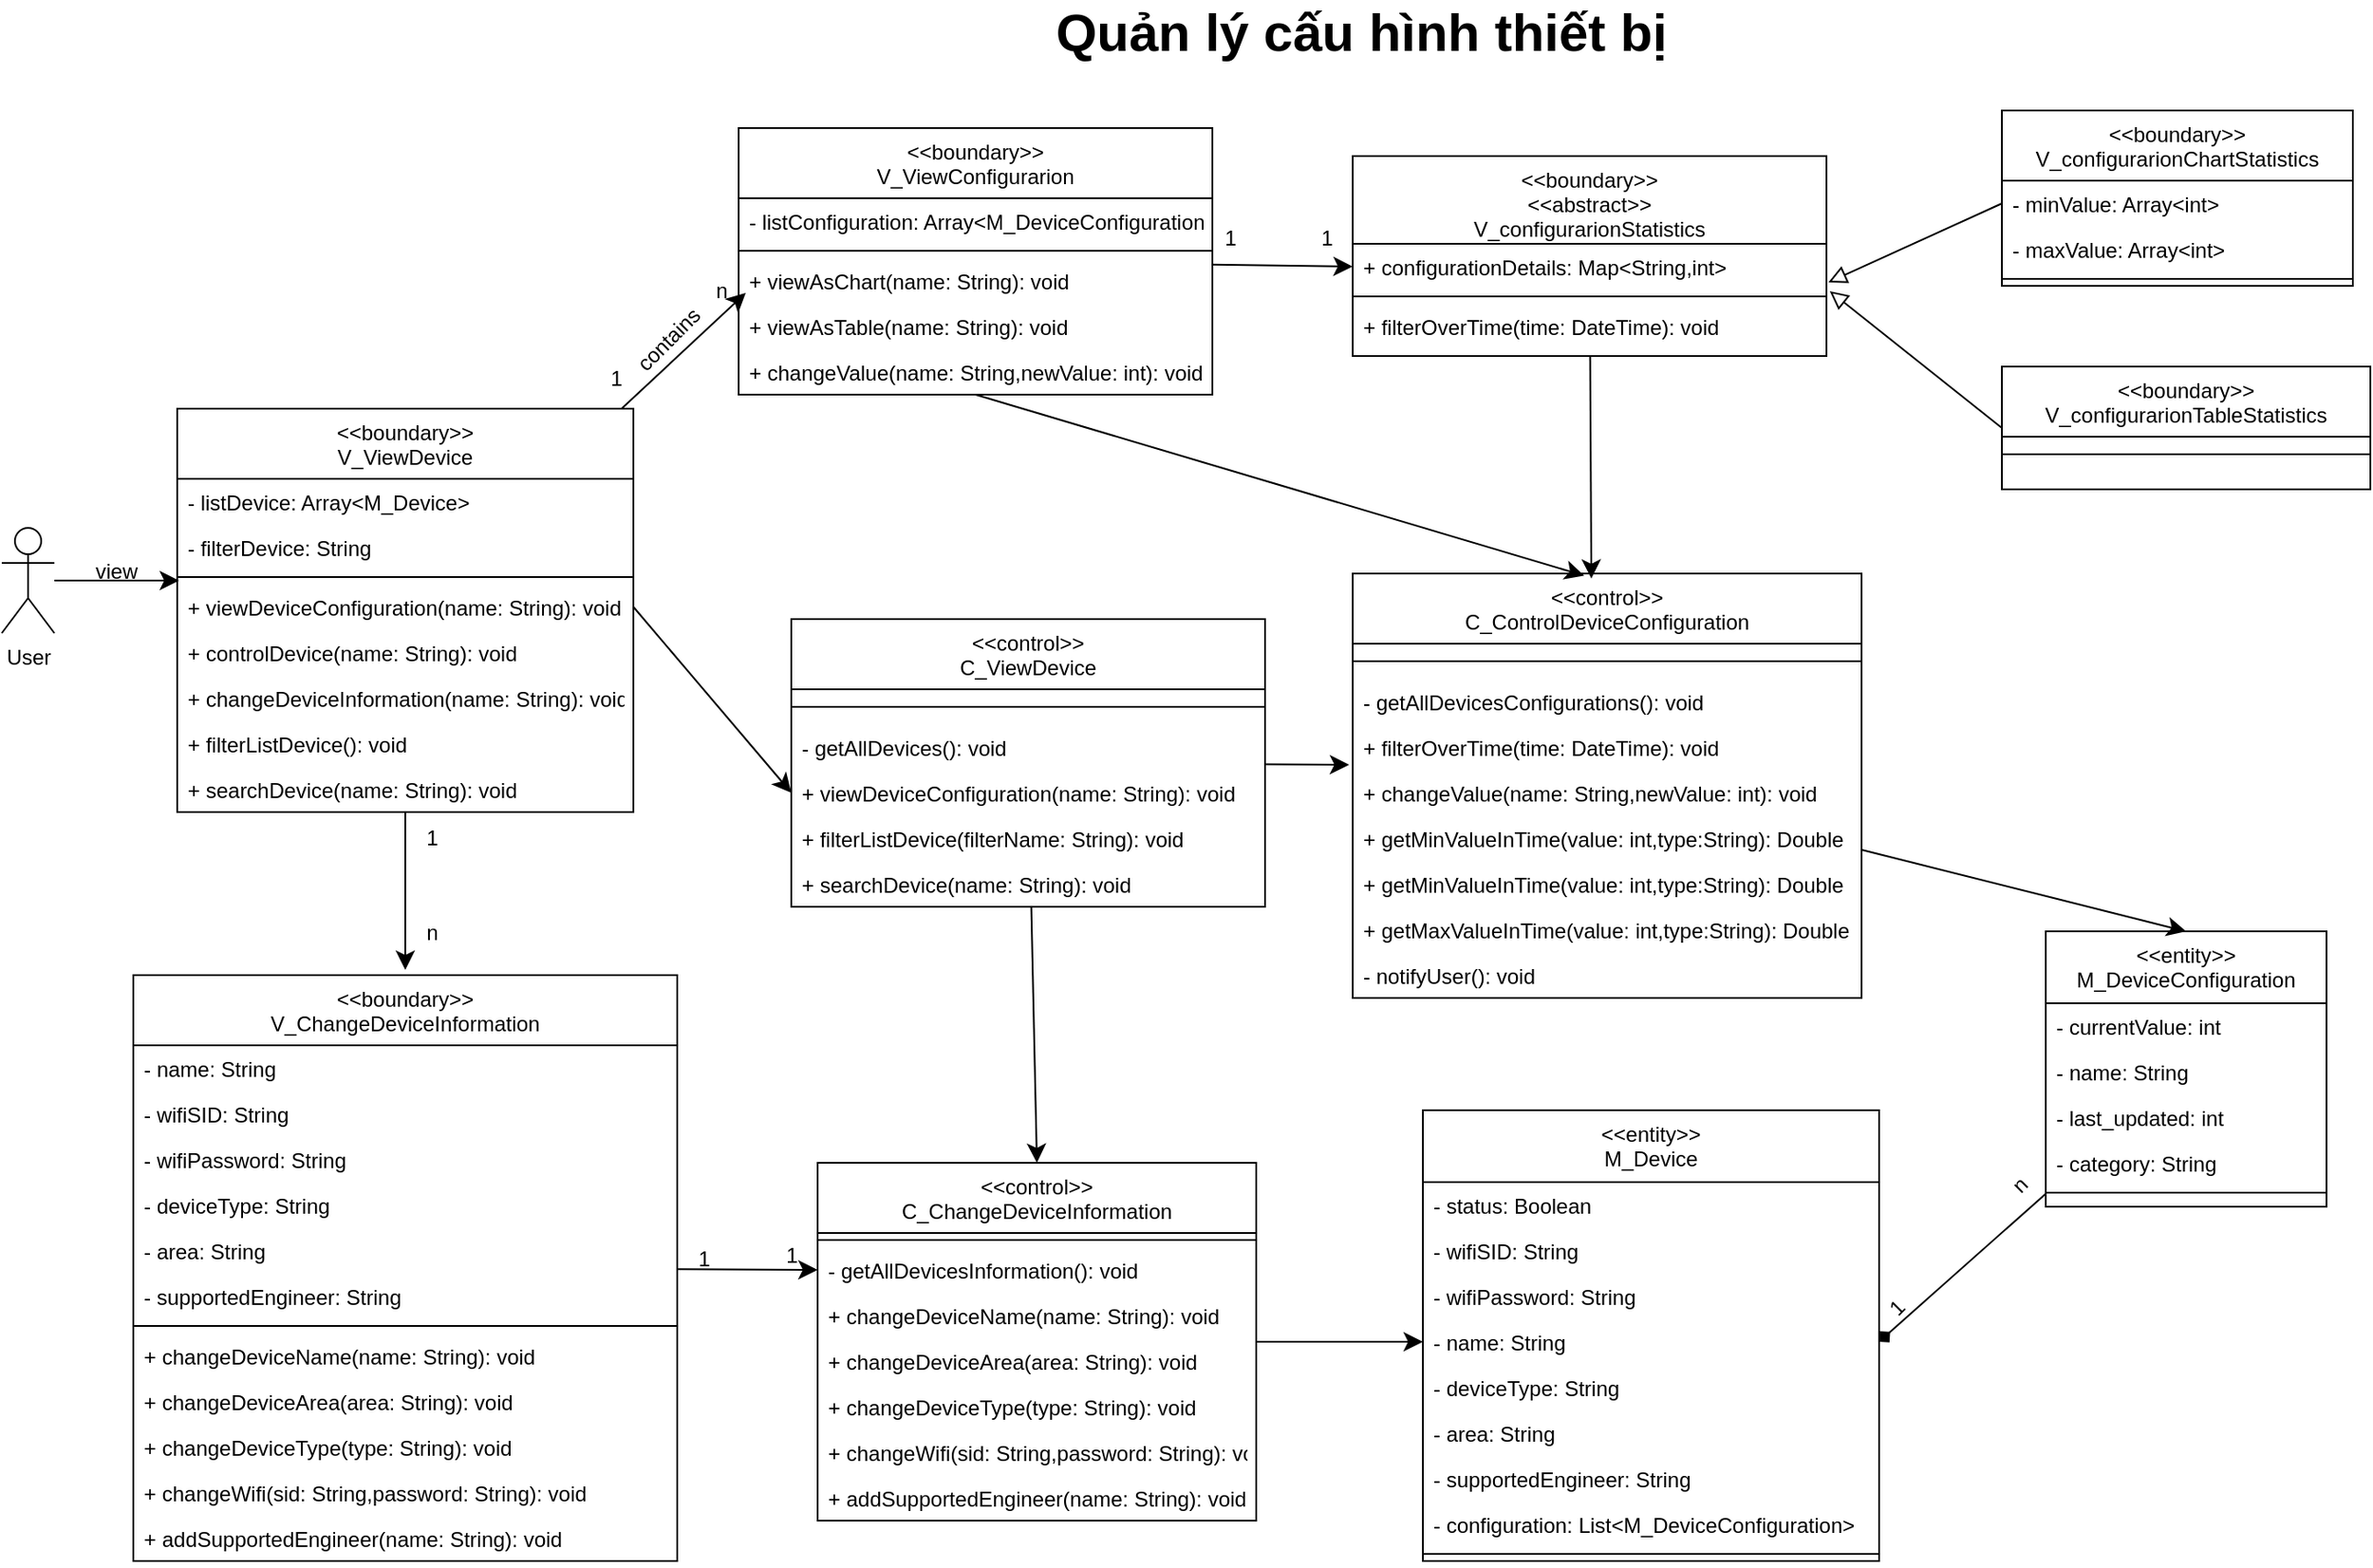 <mxfile version="27.0.3">
  <diagram name="Trang-1" id="eJiJjpvT21NfM8UGQgcI">
    <mxGraphModel dx="2253" dy="1959" grid="1" gridSize="10" guides="1" tooltips="1" connect="1" arrows="1" fold="1" page="1" pageScale="1" pageWidth="827" pageHeight="1169" math="0" shadow="0">
      <root>
        <mxCell id="0" />
        <mxCell id="1" parent="0" />
        <mxCell id="5QkuTEQZuYpAWaHq0umf-1" value="User" style="shape=umlActor;verticalLabelPosition=bottom;verticalAlign=top;html=1;outlineConnect=0;" parent="1" vertex="1">
          <mxGeometry x="-110" y="198" width="30" height="60" as="geometry" />
        </mxCell>
        <mxCell id="5QkuTEQZuYpAWaHq0umf-2" style="edgeStyle=none;curved=1;rounded=0;orthogonalLoop=1;jettySize=auto;html=1;entryX=0;entryY=0.5;entryDx=0;entryDy=0;fontSize=12;startSize=8;endSize=8;" parent="1" source="5QkuTEQZuYpAWaHq0umf-3" target="5QkuTEQZuYpAWaHq0umf-45" edge="1">
          <mxGeometry relative="1" as="geometry" />
        </mxCell>
        <mxCell id="5QkuTEQZuYpAWaHq0umf-3" value="&lt;&lt;boundary&gt;&gt;&#xa;V_ViewConfigurarion&#xa;&#xa;" style="swimlane;fontStyle=0;align=center;verticalAlign=top;childLayout=stackLayout;horizontal=1;startSize=40;horizontalStack=0;resizeParent=1;resizeLast=0;collapsible=1;marginBottom=0;rounded=0;shadow=0;strokeWidth=1;" parent="1" vertex="1">
          <mxGeometry x="310" y="-30" width="270" height="152" as="geometry">
            <mxRectangle x="230" y="140" width="160" height="26" as="alternateBounds" />
          </mxGeometry>
        </mxCell>
        <mxCell id="5QkuTEQZuYpAWaHq0umf-4" value="- listConfiguration: Array&lt;M_DeviceConfiguration&gt;" style="text;align=left;verticalAlign=top;spacingLeft=4;spacingRight=4;overflow=hidden;rotatable=0;points=[[0,0.5],[1,0.5]];portConstraint=eastwest;" parent="5QkuTEQZuYpAWaHq0umf-3" vertex="1">
          <mxGeometry y="40" width="270" height="26" as="geometry" />
        </mxCell>
        <mxCell id="5QkuTEQZuYpAWaHq0umf-5" value="" style="line;html=1;strokeWidth=1;align=left;verticalAlign=middle;spacingTop=-1;spacingLeft=3;spacingRight=3;rotatable=0;labelPosition=right;points=[];portConstraint=eastwest;" parent="5QkuTEQZuYpAWaHq0umf-3" vertex="1">
          <mxGeometry y="66" width="270" height="8" as="geometry" />
        </mxCell>
        <mxCell id="5QkuTEQZuYpAWaHq0umf-6" value="+ viewAsChart(name: String): void" style="text;align=left;verticalAlign=top;spacingLeft=4;spacingRight=4;overflow=hidden;rotatable=0;points=[[0,0.5],[1,0.5]];portConstraint=eastwest;" parent="5QkuTEQZuYpAWaHq0umf-3" vertex="1">
          <mxGeometry y="74" width="270" height="26" as="geometry" />
        </mxCell>
        <mxCell id="5QkuTEQZuYpAWaHq0umf-7" value="+ viewAsTable(name: String): void" style="text;align=left;verticalAlign=top;spacingLeft=4;spacingRight=4;overflow=hidden;rotatable=0;points=[[0,0.5],[1,0.5]];portConstraint=eastwest;" parent="5QkuTEQZuYpAWaHq0umf-3" vertex="1">
          <mxGeometry y="100" width="270" height="26" as="geometry" />
        </mxCell>
        <mxCell id="5QkuTEQZuYpAWaHq0umf-8" value="+ changeValue(name: String,newValue: int): void" style="text;align=left;verticalAlign=top;spacingLeft=4;spacingRight=4;overflow=hidden;rotatable=0;points=[[0,0.5],[1,0.5]];portConstraint=eastwest;" parent="5QkuTEQZuYpAWaHq0umf-3" vertex="1">
          <mxGeometry y="126" width="270" height="26" as="geometry" />
        </mxCell>
        <mxCell id="Z5xGxnvuxKZSZhtieL00-6" style="rounded=0;orthogonalLoop=1;jettySize=auto;html=1;entryX=1;entryY=0.5;entryDx=0;entryDy=0;endArrow=diamond;endFill=1;" edge="1" parent="1" source="5QkuTEQZuYpAWaHq0umf-9" target="5QkuTEQZuYpAWaHq0umf-31">
          <mxGeometry relative="1" as="geometry" />
        </mxCell>
        <mxCell id="5QkuTEQZuYpAWaHq0umf-9" value="&lt;&lt;entity&gt;&gt;&#xa;M_DeviceConfiguration" style="swimlane;fontStyle=0;align=center;verticalAlign=top;childLayout=stackLayout;horizontal=1;startSize=41;horizontalStack=0;resizeParent=1;resizeLast=0;collapsible=1;marginBottom=0;rounded=0;shadow=0;strokeWidth=1;" parent="1" vertex="1">
          <mxGeometry x="1055" y="428" width="160" height="157" as="geometry">
            <mxRectangle x="550" y="140" width="160" height="26" as="alternateBounds" />
          </mxGeometry>
        </mxCell>
        <mxCell id="5QkuTEQZuYpAWaHq0umf-10" value="- currentValue: int" style="text;align=left;verticalAlign=top;spacingLeft=4;spacingRight=4;overflow=hidden;rotatable=0;points=[[0,0.5],[1,0.5]];portConstraint=eastwest;" parent="5QkuTEQZuYpAWaHq0umf-9" vertex="1">
          <mxGeometry y="41" width="160" height="26" as="geometry" />
        </mxCell>
        <mxCell id="5QkuTEQZuYpAWaHq0umf-11" value="- name: String" style="text;align=left;verticalAlign=top;spacingLeft=4;spacingRight=4;overflow=hidden;rotatable=0;points=[[0,0.5],[1,0.5]];portConstraint=eastwest;rounded=0;shadow=0;html=0;" parent="5QkuTEQZuYpAWaHq0umf-9" vertex="1">
          <mxGeometry y="67" width="160" height="26" as="geometry" />
        </mxCell>
        <mxCell id="5QkuTEQZuYpAWaHq0umf-12" value="- last_updated: int" style="text;align=left;verticalAlign=top;spacingLeft=4;spacingRight=4;overflow=hidden;rotatable=0;points=[[0,0.5],[1,0.5]];portConstraint=eastwest;rounded=0;shadow=0;html=0;" parent="5QkuTEQZuYpAWaHq0umf-9" vertex="1">
          <mxGeometry y="93" width="160" height="26" as="geometry" />
        </mxCell>
        <mxCell id="5QkuTEQZuYpAWaHq0umf-13" value="- category: String" style="text;align=left;verticalAlign=top;spacingLeft=4;spacingRight=4;overflow=hidden;rotatable=0;points=[[0,0.5],[1,0.5]];portConstraint=eastwest;rounded=0;shadow=0;html=0;" parent="5QkuTEQZuYpAWaHq0umf-9" vertex="1">
          <mxGeometry y="119" width="160" height="26" as="geometry" />
        </mxCell>
        <mxCell id="5QkuTEQZuYpAWaHq0umf-14" value="" style="line;html=1;strokeWidth=1;align=left;verticalAlign=middle;spacingTop=-1;spacingLeft=3;spacingRight=3;rotatable=0;labelPosition=right;points=[];portConstraint=eastwest;" parent="5QkuTEQZuYpAWaHq0umf-9" vertex="1">
          <mxGeometry y="145" width="160" height="8" as="geometry" />
        </mxCell>
        <mxCell id="5QkuTEQZuYpAWaHq0umf-15" style="edgeStyle=none;curved=1;rounded=0;orthogonalLoop=1;jettySize=auto;html=1;entryX=0;entryY=0.5;entryDx=0;entryDy=0;fontSize=12;startSize=8;endSize=8;exitX=1;exitY=0.5;exitDx=0;exitDy=0;" parent="1" source="5QkuTEQZuYpAWaHq0umf-21" target="5QkuTEQZuYpAWaHq0umf-41" edge="1">
          <mxGeometry relative="1" as="geometry" />
        </mxCell>
        <mxCell id="5QkuTEQZuYpAWaHq0umf-16" style="edgeStyle=none;curved=1;rounded=0;orthogonalLoop=1;jettySize=auto;html=1;fontSize=12;startSize=8;endSize=8;" parent="1" source="5QkuTEQZuYpAWaHq0umf-17" edge="1">
          <mxGeometry relative="1" as="geometry">
            <mxPoint x="120" y="450" as="targetPoint" />
          </mxGeometry>
        </mxCell>
        <mxCell id="5QkuTEQZuYpAWaHq0umf-17" value="&lt;&lt;boundary&gt;&gt;&#xa;V_ViewDevice&#xa;&#xa;" style="swimlane;fontStyle=0;align=center;verticalAlign=top;childLayout=stackLayout;horizontal=1;startSize=40;horizontalStack=0;resizeParent=1;resizeLast=0;collapsible=1;marginBottom=0;rounded=0;shadow=0;strokeWidth=1;" parent="1" vertex="1">
          <mxGeometry x="-10" y="130" width="260" height="230" as="geometry">
            <mxRectangle x="230" y="140" width="160" height="26" as="alternateBounds" />
          </mxGeometry>
        </mxCell>
        <mxCell id="5QkuTEQZuYpAWaHq0umf-18" value="- listDevice: Array&lt;M_Device&gt;" style="text;align=left;verticalAlign=top;spacingLeft=4;spacingRight=4;overflow=hidden;rotatable=0;points=[[0,0.5],[1,0.5]];portConstraint=eastwest;" parent="5QkuTEQZuYpAWaHq0umf-17" vertex="1">
          <mxGeometry y="40" width="260" height="26" as="geometry" />
        </mxCell>
        <mxCell id="5QkuTEQZuYpAWaHq0umf-19" value="- filterDevice: String" style="text;align=left;verticalAlign=top;spacingLeft=4;spacingRight=4;overflow=hidden;rotatable=0;points=[[0,0.5],[1,0.5]];portConstraint=eastwest;" parent="5QkuTEQZuYpAWaHq0umf-17" vertex="1">
          <mxGeometry y="66" width="260" height="26" as="geometry" />
        </mxCell>
        <mxCell id="5QkuTEQZuYpAWaHq0umf-20" value="" style="line;html=1;strokeWidth=1;align=left;verticalAlign=middle;spacingTop=-1;spacingLeft=3;spacingRight=3;rotatable=0;labelPosition=right;points=[];portConstraint=eastwest;" parent="5QkuTEQZuYpAWaHq0umf-17" vertex="1">
          <mxGeometry y="92" width="260" height="8" as="geometry" />
        </mxCell>
        <mxCell id="5QkuTEQZuYpAWaHq0umf-21" value="+ viewDeviceConfiguration(name: String): void" style="text;align=left;verticalAlign=top;spacingLeft=4;spacingRight=4;overflow=hidden;rotatable=0;points=[[0,0.5],[1,0.5]];portConstraint=eastwest;" parent="5QkuTEQZuYpAWaHq0umf-17" vertex="1">
          <mxGeometry y="100" width="260" height="26" as="geometry" />
        </mxCell>
        <mxCell id="5QkuTEQZuYpAWaHq0umf-22" value="+ controlDevice(name: String): void" style="text;align=left;verticalAlign=top;spacingLeft=4;spacingRight=4;overflow=hidden;rotatable=0;points=[[0,0.5],[1,0.5]];portConstraint=eastwest;" parent="5QkuTEQZuYpAWaHq0umf-17" vertex="1">
          <mxGeometry y="126" width="260" height="26" as="geometry" />
        </mxCell>
        <mxCell id="5QkuTEQZuYpAWaHq0umf-23" value="+ changeDeviceInformation(name: String): void" style="text;align=left;verticalAlign=top;spacingLeft=4;spacingRight=4;overflow=hidden;rotatable=0;points=[[0,0.5],[1,0.5]];portConstraint=eastwest;" parent="5QkuTEQZuYpAWaHq0umf-17" vertex="1">
          <mxGeometry y="152" width="260" height="26" as="geometry" />
        </mxCell>
        <mxCell id="5QkuTEQZuYpAWaHq0umf-24" value="+ filterListDevice(): void" style="text;align=left;verticalAlign=top;spacingLeft=4;spacingRight=4;overflow=hidden;rotatable=0;points=[[0,0.5],[1,0.5]];portConstraint=eastwest;" parent="5QkuTEQZuYpAWaHq0umf-17" vertex="1">
          <mxGeometry y="178" width="260" height="26" as="geometry" />
        </mxCell>
        <mxCell id="5QkuTEQZuYpAWaHq0umf-25" value="+ searchDevice(name: String): void" style="text;align=left;verticalAlign=top;spacingLeft=4;spacingRight=4;overflow=hidden;rotatable=0;points=[[0,0.5],[1,0.5]];portConstraint=eastwest;" parent="5QkuTEQZuYpAWaHq0umf-17" vertex="1">
          <mxGeometry y="204" width="260" height="26" as="geometry" />
        </mxCell>
        <mxCell id="5QkuTEQZuYpAWaHq0umf-27" value="&lt;&lt;entity&gt;&gt;&#xa;M_Device" style="swimlane;fontStyle=0;align=center;verticalAlign=top;childLayout=stackLayout;horizontal=1;startSize=41;horizontalStack=0;resizeParent=1;resizeLast=0;collapsible=1;marginBottom=0;rounded=0;shadow=0;strokeWidth=1;" parent="1" vertex="1">
          <mxGeometry x="700" y="530" width="260" height="257" as="geometry">
            <mxRectangle x="550" y="140" width="160" height="26" as="alternateBounds" />
          </mxGeometry>
        </mxCell>
        <mxCell id="5QkuTEQZuYpAWaHq0umf-28" value="- status: Boolean" style="text;align=left;verticalAlign=top;spacingLeft=4;spacingRight=4;overflow=hidden;rotatable=0;points=[[0,0.5],[1,0.5]];portConstraint=eastwest;" parent="5QkuTEQZuYpAWaHq0umf-27" vertex="1">
          <mxGeometry y="41" width="260" height="26" as="geometry" />
        </mxCell>
        <mxCell id="5QkuTEQZuYpAWaHq0umf-29" value="- wifiSID: String" style="text;align=left;verticalAlign=top;spacingLeft=4;spacingRight=4;overflow=hidden;rotatable=0;points=[[0,0.5],[1,0.5]];portConstraint=eastwest;" parent="5QkuTEQZuYpAWaHq0umf-27" vertex="1">
          <mxGeometry y="67" width="260" height="26" as="geometry" />
        </mxCell>
        <mxCell id="5QkuTEQZuYpAWaHq0umf-30" value="- wifiPassword: String" style="text;align=left;verticalAlign=top;spacingLeft=4;spacingRight=4;overflow=hidden;rotatable=0;points=[[0,0.5],[1,0.5]];portConstraint=eastwest;" parent="5QkuTEQZuYpAWaHq0umf-27" vertex="1">
          <mxGeometry y="93" width="260" height="26" as="geometry" />
        </mxCell>
        <mxCell id="5QkuTEQZuYpAWaHq0umf-31" value="- name: String" style="text;align=left;verticalAlign=top;spacingLeft=4;spacingRight=4;overflow=hidden;rotatable=0;points=[[0,0.5],[1,0.5]];portConstraint=eastwest;rounded=0;shadow=0;html=0;" parent="5QkuTEQZuYpAWaHq0umf-27" vertex="1">
          <mxGeometry y="119" width="260" height="26" as="geometry" />
        </mxCell>
        <mxCell id="5QkuTEQZuYpAWaHq0umf-32" value="- deviceType: String" style="text;align=left;verticalAlign=top;spacingLeft=4;spacingRight=4;overflow=hidden;rotatable=0;points=[[0,0.5],[1,0.5]];portConstraint=eastwest;rounded=0;shadow=0;html=0;" parent="5QkuTEQZuYpAWaHq0umf-27" vertex="1">
          <mxGeometry y="145" width="260" height="26" as="geometry" />
        </mxCell>
        <mxCell id="5QkuTEQZuYpAWaHq0umf-33" value="- area: String" style="text;align=left;verticalAlign=top;spacingLeft=4;spacingRight=4;overflow=hidden;rotatable=0;points=[[0,0.5],[1,0.5]];portConstraint=eastwest;rounded=0;shadow=0;html=0;" parent="5QkuTEQZuYpAWaHq0umf-27" vertex="1">
          <mxGeometry y="171" width="260" height="26" as="geometry" />
        </mxCell>
        <mxCell id="5QkuTEQZuYpAWaHq0umf-34" value="- supportedEngineer: String" style="text;align=left;verticalAlign=top;spacingLeft=4;spacingRight=4;overflow=hidden;rotatable=0;points=[[0,0.5],[1,0.5]];portConstraint=eastwest;rounded=0;shadow=0;html=0;" parent="5QkuTEQZuYpAWaHq0umf-27" vertex="1">
          <mxGeometry y="197" width="260" height="26" as="geometry" />
        </mxCell>
        <mxCell id="5QkuTEQZuYpAWaHq0umf-35" value="- configuration: List&lt;M_DeviceConfiguration&gt;" style="text;align=left;verticalAlign=top;spacingLeft=4;spacingRight=4;overflow=hidden;rotatable=0;points=[[0,0.5],[1,0.5]];portConstraint=eastwest;rounded=0;shadow=0;html=0;" parent="5QkuTEQZuYpAWaHq0umf-27" vertex="1">
          <mxGeometry y="223" width="260" height="26" as="geometry" />
        </mxCell>
        <mxCell id="5QkuTEQZuYpAWaHq0umf-36" value="" style="line;html=1;strokeWidth=1;align=left;verticalAlign=middle;spacingTop=-1;spacingLeft=3;spacingRight=3;rotatable=0;labelPosition=right;points=[];portConstraint=eastwest;" parent="5QkuTEQZuYpAWaHq0umf-27" vertex="1">
          <mxGeometry y="249" width="260" height="8" as="geometry" />
        </mxCell>
        <mxCell id="5QkuTEQZuYpAWaHq0umf-37" style="edgeStyle=none;curved=1;rounded=0;orthogonalLoop=1;jettySize=auto;html=1;entryX=0.5;entryY=0;entryDx=0;entryDy=0;fontSize=12;startSize=8;endSize=8;" parent="1" source="5QkuTEQZuYpAWaHq0umf-38" target="5QkuTEQZuYpAWaHq0umf-84" edge="1">
          <mxGeometry relative="1" as="geometry" />
        </mxCell>
        <mxCell id="5QkuTEQZuYpAWaHq0umf-38" value="&lt;&lt;control&gt;&gt;&#xa;C_ViewDevice&#xa;&#xa;" style="swimlane;fontStyle=0;align=center;verticalAlign=top;childLayout=stackLayout;horizontal=1;startSize=40;horizontalStack=0;resizeParent=1;resizeLast=0;collapsible=1;marginBottom=0;rounded=0;shadow=0;strokeWidth=1;" parent="1" vertex="1">
          <mxGeometry x="340" y="250" width="270" height="164" as="geometry">
            <mxRectangle x="230" y="140" width="160" height="26" as="alternateBounds" />
          </mxGeometry>
        </mxCell>
        <mxCell id="5QkuTEQZuYpAWaHq0umf-39" value="" style="line;html=1;strokeWidth=1;align=left;verticalAlign=middle;spacingTop=-1;spacingLeft=3;spacingRight=3;rotatable=0;labelPosition=right;points=[];portConstraint=eastwest;" parent="5QkuTEQZuYpAWaHq0umf-38" vertex="1">
          <mxGeometry y="40" width="270" height="20" as="geometry" />
        </mxCell>
        <mxCell id="5QkuTEQZuYpAWaHq0umf-40" value="- getAllDevices(): void" style="text;align=left;verticalAlign=top;spacingLeft=4;spacingRight=4;overflow=hidden;rotatable=0;points=[[0,0.5],[1,0.5]];portConstraint=eastwest;" parent="5QkuTEQZuYpAWaHq0umf-38" vertex="1">
          <mxGeometry y="60" width="270" height="26" as="geometry" />
        </mxCell>
        <mxCell id="5QkuTEQZuYpAWaHq0umf-41" value="+ viewDeviceConfiguration(name: String): void" style="text;align=left;verticalAlign=top;spacingLeft=4;spacingRight=4;overflow=hidden;rotatable=0;points=[[0,0.5],[1,0.5]];portConstraint=eastwest;" parent="5QkuTEQZuYpAWaHq0umf-38" vertex="1">
          <mxGeometry y="86" width="270" height="26" as="geometry" />
        </mxCell>
        <mxCell id="5QkuTEQZuYpAWaHq0umf-42" value="+ filterListDevice(filterName: String): void" style="text;align=left;verticalAlign=top;spacingLeft=4;spacingRight=4;overflow=hidden;rotatable=0;points=[[0,0.5],[1,0.5]];portConstraint=eastwest;" parent="5QkuTEQZuYpAWaHq0umf-38" vertex="1">
          <mxGeometry y="112" width="270" height="26" as="geometry" />
        </mxCell>
        <mxCell id="5QkuTEQZuYpAWaHq0umf-43" value="+ searchDevice(name: String): void" style="text;align=left;verticalAlign=top;spacingLeft=4;spacingRight=4;overflow=hidden;rotatable=0;points=[[0,0.5],[1,0.5]];portConstraint=eastwest;" parent="5QkuTEQZuYpAWaHq0umf-38" vertex="1">
          <mxGeometry y="138" width="270" height="26" as="geometry" />
        </mxCell>
        <mxCell id="5QkuTEQZuYpAWaHq0umf-44" value="&lt;&lt;boundary&gt;&gt;&#xa;&lt;&lt;abstract&gt;&gt;&#xa;V_configurarionStatistics&#xa;&#xa;" style="swimlane;fontStyle=0;align=center;verticalAlign=top;childLayout=stackLayout;horizontal=1;startSize=50;horizontalStack=0;resizeParent=1;resizeLast=0;collapsible=1;marginBottom=0;rounded=0;shadow=0;strokeWidth=1;" parent="1" vertex="1">
          <mxGeometry x="660" y="-14" width="270" height="114" as="geometry">
            <mxRectangle x="230" y="140" width="160" height="26" as="alternateBounds" />
          </mxGeometry>
        </mxCell>
        <mxCell id="5QkuTEQZuYpAWaHq0umf-45" value="+ configurationDetails: Map&lt;String,int&gt;" style="text;align=left;verticalAlign=top;spacingLeft=4;spacingRight=4;overflow=hidden;rotatable=0;points=[[0,0.5],[1,0.5]];portConstraint=eastwest;" parent="5QkuTEQZuYpAWaHq0umf-44" vertex="1">
          <mxGeometry y="50" width="270" height="26" as="geometry" />
        </mxCell>
        <mxCell id="5QkuTEQZuYpAWaHq0umf-46" value="" style="line;html=1;strokeWidth=1;align=left;verticalAlign=middle;spacingTop=-1;spacingLeft=3;spacingRight=3;rotatable=0;labelPosition=right;points=[];portConstraint=eastwest;" parent="5QkuTEQZuYpAWaHq0umf-44" vertex="1">
          <mxGeometry y="76" width="270" height="8" as="geometry" />
        </mxCell>
        <mxCell id="5QkuTEQZuYpAWaHq0umf-47" value="+ filterOverTime(time: DateTime): void" style="text;align=left;verticalAlign=top;spacingLeft=4;spacingRight=4;overflow=hidden;rotatable=0;points=[[0,0.5],[1,0.5]];portConstraint=eastwest;" parent="5QkuTEQZuYpAWaHq0umf-44" vertex="1">
          <mxGeometry y="84" width="270" height="26" as="geometry" />
        </mxCell>
        <mxCell id="5QkuTEQZuYpAWaHq0umf-48" value="&lt;&lt;boundary&gt;&gt;&#xa;V_configurarionChartStatistics&#xa;&#xa;" style="swimlane;fontStyle=0;align=center;verticalAlign=top;childLayout=stackLayout;horizontal=1;startSize=40;horizontalStack=0;resizeParent=1;resizeLast=0;collapsible=1;marginBottom=0;rounded=0;shadow=0;strokeWidth=1;" parent="1" vertex="1">
          <mxGeometry x="1030" y="-40" width="200" height="100" as="geometry">
            <mxRectangle x="230" y="140" width="160" height="26" as="alternateBounds" />
          </mxGeometry>
        </mxCell>
        <mxCell id="5QkuTEQZuYpAWaHq0umf-49" value="- minValue: Array&lt;int&gt;" style="text;align=left;verticalAlign=top;spacingLeft=4;spacingRight=4;overflow=hidden;rotatable=0;points=[[0,0.5],[1,0.5]];portConstraint=eastwest;" parent="5QkuTEQZuYpAWaHq0umf-48" vertex="1">
          <mxGeometry y="40" width="200" height="26" as="geometry" />
        </mxCell>
        <mxCell id="5QkuTEQZuYpAWaHq0umf-50" value="- maxValue: Array&lt;int&gt;" style="text;align=left;verticalAlign=top;spacingLeft=4;spacingRight=4;overflow=hidden;rotatable=0;points=[[0,0.5],[1,0.5]];portConstraint=eastwest;" parent="5QkuTEQZuYpAWaHq0umf-48" vertex="1">
          <mxGeometry y="66" width="200" height="26" as="geometry" />
        </mxCell>
        <mxCell id="5QkuTEQZuYpAWaHq0umf-51" value="" style="line;html=1;strokeWidth=1;align=left;verticalAlign=middle;spacingTop=-1;spacingLeft=3;spacingRight=3;rotatable=0;labelPosition=right;points=[];portConstraint=eastwest;" parent="5QkuTEQZuYpAWaHq0umf-48" vertex="1">
          <mxGeometry y="92" width="200" height="8" as="geometry" />
        </mxCell>
        <mxCell id="5QkuTEQZuYpAWaHq0umf-52" value="&lt;&lt;boundary&gt;&gt;&#xa;V_configurarionTableStatistics&#xa;&#xa;" style="swimlane;fontStyle=0;align=center;verticalAlign=top;childLayout=stackLayout;horizontal=1;startSize=40;horizontalStack=0;resizeParent=1;resizeLast=0;collapsible=1;marginBottom=0;rounded=0;shadow=0;strokeWidth=1;" parent="1" vertex="1">
          <mxGeometry x="1030" y="106" width="210" height="70" as="geometry">
            <mxRectangle x="230" y="140" width="160" height="26" as="alternateBounds" />
          </mxGeometry>
        </mxCell>
        <mxCell id="5QkuTEQZuYpAWaHq0umf-53" value="" style="line;html=1;strokeWidth=1;align=left;verticalAlign=middle;spacingTop=-1;spacingLeft=3;spacingRight=3;rotatable=0;labelPosition=right;points=[];portConstraint=eastwest;" parent="5QkuTEQZuYpAWaHq0umf-52" vertex="1">
          <mxGeometry y="40" width="210" height="20" as="geometry" />
        </mxCell>
        <mxCell id="5QkuTEQZuYpAWaHq0umf-54" style="edgeStyle=none;curved=1;rounded=0;orthogonalLoop=1;jettySize=auto;html=1;exitX=0;exitY=0.5;exitDx=0;exitDy=0;entryX=1.007;entryY=1.038;entryDx=0;entryDy=0;entryPerimeter=0;fontSize=12;startSize=8;endSize=8;endArrow=block;endFill=0;" parent="1" source="5QkuTEQZuYpAWaHq0umf-52" target="5QkuTEQZuYpAWaHq0umf-45" edge="1">
          <mxGeometry relative="1" as="geometry" />
        </mxCell>
        <mxCell id="5QkuTEQZuYpAWaHq0umf-55" style="edgeStyle=none;curved=1;rounded=0;orthogonalLoop=1;jettySize=auto;html=1;exitX=0;exitY=0.5;exitDx=0;exitDy=0;entryX=1.004;entryY=0.846;entryDx=0;entryDy=0;entryPerimeter=0;fontSize=12;startSize=8;endSize=8;endArrow=block;endFill=0;" parent="1" source="5QkuTEQZuYpAWaHq0umf-49" target="5QkuTEQZuYpAWaHq0umf-45" edge="1">
          <mxGeometry relative="1" as="geometry" />
        </mxCell>
        <mxCell id="5QkuTEQZuYpAWaHq0umf-56" style="edgeStyle=none;curved=1;rounded=0;orthogonalLoop=1;jettySize=auto;html=1;entryX=0.5;entryY=0;entryDx=0;entryDy=0;fontSize=12;startSize=8;endSize=8;" parent="1" source="5QkuTEQZuYpAWaHq0umf-57" target="5QkuTEQZuYpAWaHq0umf-9" edge="1">
          <mxGeometry relative="1" as="geometry" />
        </mxCell>
        <mxCell id="5QkuTEQZuYpAWaHq0umf-57" value="&lt;&lt;control&gt;&gt;&#xa;C_ControlDeviceConfiguration&#xa;&#xa;" style="swimlane;fontStyle=0;align=center;verticalAlign=top;childLayout=stackLayout;horizontal=1;startSize=40;horizontalStack=0;resizeParent=1;resizeLast=0;collapsible=1;marginBottom=0;rounded=0;shadow=0;strokeWidth=1;" parent="1" vertex="1">
          <mxGeometry x="660" y="224" width="290" height="242" as="geometry">
            <mxRectangle x="230" y="140" width="160" height="26" as="alternateBounds" />
          </mxGeometry>
        </mxCell>
        <mxCell id="5QkuTEQZuYpAWaHq0umf-58" value="" style="line;html=1;strokeWidth=1;align=left;verticalAlign=middle;spacingTop=-1;spacingLeft=3;spacingRight=3;rotatable=0;labelPosition=right;points=[];portConstraint=eastwest;" parent="5QkuTEQZuYpAWaHq0umf-57" vertex="1">
          <mxGeometry y="40" width="290" height="20" as="geometry" />
        </mxCell>
        <mxCell id="5QkuTEQZuYpAWaHq0umf-59" value="- getAllDevicesConfigurations(): void" style="text;align=left;verticalAlign=top;spacingLeft=4;spacingRight=4;overflow=hidden;rotatable=0;points=[[0,0.5],[1,0.5]];portConstraint=eastwest;" parent="5QkuTEQZuYpAWaHq0umf-57" vertex="1">
          <mxGeometry y="60" width="290" height="26" as="geometry" />
        </mxCell>
        <mxCell id="5QkuTEQZuYpAWaHq0umf-60" value="+ filterOverTime(time: DateTime): void" style="text;align=left;verticalAlign=top;spacingLeft=4;spacingRight=4;overflow=hidden;rotatable=0;points=[[0,0.5],[1,0.5]];portConstraint=eastwest;" parent="5QkuTEQZuYpAWaHq0umf-57" vertex="1">
          <mxGeometry y="86" width="290" height="26" as="geometry" />
        </mxCell>
        <mxCell id="5QkuTEQZuYpAWaHq0umf-61" value="+ changeValue(name: String,newValue: int): void" style="text;align=left;verticalAlign=top;spacingLeft=4;spacingRight=4;overflow=hidden;rotatable=0;points=[[0,0.5],[1,0.5]];portConstraint=eastwest;" parent="5QkuTEQZuYpAWaHq0umf-57" vertex="1">
          <mxGeometry y="112" width="290" height="26" as="geometry" />
        </mxCell>
        <mxCell id="5QkuTEQZuYpAWaHq0umf-62" value="+ getMinValueInTime(value: int,type:String): Double" style="text;align=left;verticalAlign=top;spacingLeft=4;spacingRight=4;overflow=hidden;rotatable=0;points=[[0,0.5],[1,0.5]];portConstraint=eastwest;" parent="5QkuTEQZuYpAWaHq0umf-57" vertex="1">
          <mxGeometry y="138" width="290" height="26" as="geometry" />
        </mxCell>
        <mxCell id="5QkuTEQZuYpAWaHq0umf-63" value="+ getMinValueInTime(value: int,type:String): Double" style="text;align=left;verticalAlign=top;spacingLeft=4;spacingRight=4;overflow=hidden;rotatable=0;points=[[0,0.5],[1,0.5]];portConstraint=eastwest;" parent="5QkuTEQZuYpAWaHq0umf-57" vertex="1">
          <mxGeometry y="164" width="290" height="26" as="geometry" />
        </mxCell>
        <mxCell id="5QkuTEQZuYpAWaHq0umf-64" value="+ getMaxValueInTime(value: int,type:String): Double" style="text;align=left;verticalAlign=top;spacingLeft=4;spacingRight=4;overflow=hidden;rotatable=0;points=[[0,0.5],[1,0.5]];portConstraint=eastwest;" parent="5QkuTEQZuYpAWaHq0umf-57" vertex="1">
          <mxGeometry y="190" width="290" height="26" as="geometry" />
        </mxCell>
        <mxCell id="5QkuTEQZuYpAWaHq0umf-65" value="- notifyUser(): void" style="text;align=left;verticalAlign=top;spacingLeft=4;spacingRight=4;overflow=hidden;rotatable=0;points=[[0,0.5],[1,0.5]];portConstraint=eastwest;" parent="5QkuTEQZuYpAWaHq0umf-57" vertex="1">
          <mxGeometry y="216" width="290" height="26" as="geometry" />
        </mxCell>
        <mxCell id="5QkuTEQZuYpAWaHq0umf-66" style="edgeStyle=none;curved=1;rounded=0;orthogonalLoop=1;jettySize=auto;html=1;entryX=0.469;entryY=0.012;entryDx=0;entryDy=0;entryPerimeter=0;fontSize=12;startSize=8;endSize=8;" parent="1" source="5QkuTEQZuYpAWaHq0umf-44" target="5QkuTEQZuYpAWaHq0umf-57" edge="1">
          <mxGeometry relative="1" as="geometry" />
        </mxCell>
        <mxCell id="5QkuTEQZuYpAWaHq0umf-67" style="edgeStyle=none;curved=1;rounded=0;orthogonalLoop=1;jettySize=auto;html=1;entryX=0.004;entryY=-0.077;entryDx=0;entryDy=0;entryPerimeter=0;fontSize=12;startSize=8;endSize=8;" parent="1" source="5QkuTEQZuYpAWaHq0umf-1" target="5QkuTEQZuYpAWaHq0umf-21" edge="1">
          <mxGeometry relative="1" as="geometry" />
        </mxCell>
        <mxCell id="5QkuTEQZuYpAWaHq0umf-68" style="edgeStyle=none;curved=1;rounded=0;orthogonalLoop=1;jettySize=auto;html=1;entryX=0;entryY=0.5;entryDx=0;entryDy=0;fontSize=12;startSize=8;endSize=8;" parent="1" source="5QkuTEQZuYpAWaHq0umf-69" target="5QkuTEQZuYpAWaHq0umf-86" edge="1">
          <mxGeometry relative="1" as="geometry" />
        </mxCell>
        <mxCell id="5QkuTEQZuYpAWaHq0umf-69" value="&lt;&lt;boundary&gt;&gt;&#xa;V_ChangeDeviceInformation&#xa;&#xa;" style="swimlane;fontStyle=0;align=center;verticalAlign=top;childLayout=stackLayout;horizontal=1;startSize=40;horizontalStack=0;resizeParent=1;resizeLast=0;collapsible=1;marginBottom=0;rounded=0;shadow=0;strokeWidth=1;" parent="1" vertex="1">
          <mxGeometry x="-35" y="453" width="310" height="334" as="geometry">
            <mxRectangle x="230" y="140" width="160" height="26" as="alternateBounds" />
          </mxGeometry>
        </mxCell>
        <mxCell id="5QkuTEQZuYpAWaHq0umf-70" value="- name: String" style="text;align=left;verticalAlign=top;spacingLeft=4;spacingRight=4;overflow=hidden;rotatable=0;points=[[0,0.5],[1,0.5]];portConstraint=eastwest;rounded=0;shadow=0;html=0;" parent="5QkuTEQZuYpAWaHq0umf-69" vertex="1">
          <mxGeometry y="40" width="310" height="26" as="geometry" />
        </mxCell>
        <mxCell id="5QkuTEQZuYpAWaHq0umf-71" value="- wifiSID: String" style="text;align=left;verticalAlign=top;spacingLeft=4;spacingRight=4;overflow=hidden;rotatable=0;points=[[0,0.5],[1,0.5]];portConstraint=eastwest;" parent="5QkuTEQZuYpAWaHq0umf-69" vertex="1">
          <mxGeometry y="66" width="310" height="26" as="geometry" />
        </mxCell>
        <mxCell id="5QkuTEQZuYpAWaHq0umf-72" value="- wifiPassword: String" style="text;align=left;verticalAlign=top;spacingLeft=4;spacingRight=4;overflow=hidden;rotatable=0;points=[[0,0.5],[1,0.5]];portConstraint=eastwest;" parent="5QkuTEQZuYpAWaHq0umf-69" vertex="1">
          <mxGeometry y="92" width="310" height="26" as="geometry" />
        </mxCell>
        <mxCell id="5QkuTEQZuYpAWaHq0umf-73" value="- deviceType: String" style="text;align=left;verticalAlign=top;spacingLeft=4;spacingRight=4;overflow=hidden;rotatable=0;points=[[0,0.5],[1,0.5]];portConstraint=eastwest;rounded=0;shadow=0;html=0;" parent="5QkuTEQZuYpAWaHq0umf-69" vertex="1">
          <mxGeometry y="118" width="310" height="26" as="geometry" />
        </mxCell>
        <mxCell id="5QkuTEQZuYpAWaHq0umf-74" value="- area: String" style="text;align=left;verticalAlign=top;spacingLeft=4;spacingRight=4;overflow=hidden;rotatable=0;points=[[0,0.5],[1,0.5]];portConstraint=eastwest;rounded=0;shadow=0;html=0;" parent="5QkuTEQZuYpAWaHq0umf-69" vertex="1">
          <mxGeometry y="144" width="310" height="26" as="geometry" />
        </mxCell>
        <mxCell id="5QkuTEQZuYpAWaHq0umf-75" value="- supportedEngineer: String" style="text;align=left;verticalAlign=top;spacingLeft=4;spacingRight=4;overflow=hidden;rotatable=0;points=[[0,0.5],[1,0.5]];portConstraint=eastwest;rounded=0;shadow=0;html=0;" parent="5QkuTEQZuYpAWaHq0umf-69" vertex="1">
          <mxGeometry y="170" width="310" height="26" as="geometry" />
        </mxCell>
        <mxCell id="5QkuTEQZuYpAWaHq0umf-76" value="" style="line;html=1;strokeWidth=1;align=left;verticalAlign=middle;spacingTop=-1;spacingLeft=3;spacingRight=3;rotatable=0;labelPosition=right;points=[];portConstraint=eastwest;" parent="5QkuTEQZuYpAWaHq0umf-69" vertex="1">
          <mxGeometry y="196" width="310" height="8" as="geometry" />
        </mxCell>
        <mxCell id="5QkuTEQZuYpAWaHq0umf-77" value="+ changeDeviceName(name: String): void" style="text;align=left;verticalAlign=top;spacingLeft=4;spacingRight=4;overflow=hidden;rotatable=0;points=[[0,0.5],[1,0.5]];portConstraint=eastwest;" parent="5QkuTEQZuYpAWaHq0umf-69" vertex="1">
          <mxGeometry y="204" width="310" height="26" as="geometry" />
        </mxCell>
        <mxCell id="5QkuTEQZuYpAWaHq0umf-78" value="+ changeDeviceArea(area: String): void" style="text;align=left;verticalAlign=top;spacingLeft=4;spacingRight=4;overflow=hidden;rotatable=0;points=[[0,0.5],[1,0.5]];portConstraint=eastwest;" parent="5QkuTEQZuYpAWaHq0umf-69" vertex="1">
          <mxGeometry y="230" width="310" height="26" as="geometry" />
        </mxCell>
        <mxCell id="5QkuTEQZuYpAWaHq0umf-79" value="+ changeDeviceType(type: String): void" style="text;align=left;verticalAlign=top;spacingLeft=4;spacingRight=4;overflow=hidden;rotatable=0;points=[[0,0.5],[1,0.5]];portConstraint=eastwest;" parent="5QkuTEQZuYpAWaHq0umf-69" vertex="1">
          <mxGeometry y="256" width="310" height="26" as="geometry" />
        </mxCell>
        <mxCell id="5QkuTEQZuYpAWaHq0umf-80" value="+ changeWifi(sid: String,password: String): void" style="text;align=left;verticalAlign=top;spacingLeft=4;spacingRight=4;overflow=hidden;rotatable=0;points=[[0,0.5],[1,0.5]];portConstraint=eastwest;" parent="5QkuTEQZuYpAWaHq0umf-69" vertex="1">
          <mxGeometry y="282" width="310" height="26" as="geometry" />
        </mxCell>
        <mxCell id="5QkuTEQZuYpAWaHq0umf-81" value="+ addSupportedEngineer(name: String): void" style="text;align=left;verticalAlign=top;spacingLeft=4;spacingRight=4;overflow=hidden;rotatable=0;points=[[0,0.5],[1,0.5]];portConstraint=eastwest;" parent="5QkuTEQZuYpAWaHq0umf-69" vertex="1">
          <mxGeometry y="308" width="310" height="26" as="geometry" />
        </mxCell>
        <mxCell id="5QkuTEQZuYpAWaHq0umf-82" style="edgeStyle=none;curved=1;rounded=0;orthogonalLoop=1;jettySize=auto;html=1;entryX=0.015;entryY=0.769;entryDx=0;entryDy=0;entryPerimeter=0;fontSize=12;startSize=8;endSize=8;" parent="1" source="5QkuTEQZuYpAWaHq0umf-17" target="5QkuTEQZuYpAWaHq0umf-6" edge="1">
          <mxGeometry relative="1" as="geometry" />
        </mxCell>
        <mxCell id="5QkuTEQZuYpAWaHq0umf-83" style="edgeStyle=none;curved=1;rounded=0;orthogonalLoop=1;jettySize=auto;html=1;entryX=0;entryY=0.5;entryDx=0;entryDy=0;fontSize=12;startSize=8;endSize=8;" parent="1" source="5QkuTEQZuYpAWaHq0umf-84" target="5QkuTEQZuYpAWaHq0umf-31" edge="1">
          <mxGeometry relative="1" as="geometry" />
        </mxCell>
        <mxCell id="5QkuTEQZuYpAWaHq0umf-84" value="&lt;&lt;control&gt;&gt;&#xa;C_ChangeDeviceInformation&#xa;&#xa;" style="swimlane;fontStyle=0;align=center;verticalAlign=top;childLayout=stackLayout;horizontal=1;startSize=40;horizontalStack=0;resizeParent=1;resizeLast=0;collapsible=1;marginBottom=0;rounded=0;shadow=0;strokeWidth=1;" parent="1" vertex="1">
          <mxGeometry x="355" y="560" width="250" height="204" as="geometry">
            <mxRectangle x="230" y="140" width="160" height="26" as="alternateBounds" />
          </mxGeometry>
        </mxCell>
        <mxCell id="5QkuTEQZuYpAWaHq0umf-85" value="" style="line;html=1;strokeWidth=1;align=left;verticalAlign=middle;spacingTop=-1;spacingLeft=3;spacingRight=3;rotatable=0;labelPosition=right;points=[];portConstraint=eastwest;" parent="5QkuTEQZuYpAWaHq0umf-84" vertex="1">
          <mxGeometry y="40" width="250" height="8" as="geometry" />
        </mxCell>
        <mxCell id="5QkuTEQZuYpAWaHq0umf-86" value="- getAllDevicesInformation(): void" style="text;align=left;verticalAlign=top;spacingLeft=4;spacingRight=4;overflow=hidden;rotatable=0;points=[[0,0.5],[1,0.5]];portConstraint=eastwest;" parent="5QkuTEQZuYpAWaHq0umf-84" vertex="1">
          <mxGeometry y="48" width="250" height="26" as="geometry" />
        </mxCell>
        <mxCell id="5QkuTEQZuYpAWaHq0umf-87" value="+ changeDeviceName(name: String): void" style="text;align=left;verticalAlign=top;spacingLeft=4;spacingRight=4;overflow=hidden;rotatable=0;points=[[0,0.5],[1,0.5]];portConstraint=eastwest;" parent="5QkuTEQZuYpAWaHq0umf-84" vertex="1">
          <mxGeometry y="74" width="250" height="26" as="geometry" />
        </mxCell>
        <mxCell id="5QkuTEQZuYpAWaHq0umf-88" value="+ changeDeviceArea(area: String): void" style="text;align=left;verticalAlign=top;spacingLeft=4;spacingRight=4;overflow=hidden;rotatable=0;points=[[0,0.5],[1,0.5]];portConstraint=eastwest;" parent="5QkuTEQZuYpAWaHq0umf-84" vertex="1">
          <mxGeometry y="100" width="250" height="26" as="geometry" />
        </mxCell>
        <mxCell id="5QkuTEQZuYpAWaHq0umf-89" value="+ changeDeviceType(type: String): void" style="text;align=left;verticalAlign=top;spacingLeft=4;spacingRight=4;overflow=hidden;rotatable=0;points=[[0,0.5],[1,0.5]];portConstraint=eastwest;" parent="5QkuTEQZuYpAWaHq0umf-84" vertex="1">
          <mxGeometry y="126" width="250" height="26" as="geometry" />
        </mxCell>
        <mxCell id="5QkuTEQZuYpAWaHq0umf-90" value="+ changeWifi(sid: String,password: String): void" style="text;align=left;verticalAlign=top;spacingLeft=4;spacingRight=4;overflow=hidden;rotatable=0;points=[[0,0.5],[1,0.5]];portConstraint=eastwest;" parent="5QkuTEQZuYpAWaHq0umf-84" vertex="1">
          <mxGeometry y="152" width="250" height="26" as="geometry" />
        </mxCell>
        <mxCell id="5QkuTEQZuYpAWaHq0umf-91" value="+ addSupportedEngineer(name: String): void" style="text;align=left;verticalAlign=top;spacingLeft=4;spacingRight=4;overflow=hidden;rotatable=0;points=[[0,0.5],[1,0.5]];portConstraint=eastwest;" parent="5QkuTEQZuYpAWaHq0umf-84" vertex="1">
          <mxGeometry y="178" width="250" height="26" as="geometry" />
        </mxCell>
        <mxCell id="5QkuTEQZuYpAWaHq0umf-92" style="edgeStyle=none;curved=1;rounded=0;orthogonalLoop=1;jettySize=auto;html=1;exitX=0.5;exitY=1;exitDx=0;exitDy=0;entryX=0.455;entryY=0.005;entryDx=0;entryDy=0;entryPerimeter=0;fontSize=12;startSize=8;endSize=8;" parent="1" source="5QkuTEQZuYpAWaHq0umf-3" target="5QkuTEQZuYpAWaHq0umf-57" edge="1">
          <mxGeometry relative="1" as="geometry" />
        </mxCell>
        <mxCell id="5QkuTEQZuYpAWaHq0umf-93" style="edgeStyle=none;curved=1;rounded=0;orthogonalLoop=1;jettySize=auto;html=1;entryX=-0.007;entryY=0.885;entryDx=0;entryDy=0;entryPerimeter=0;fontSize=12;startSize=8;endSize=8;" parent="1" source="5QkuTEQZuYpAWaHq0umf-38" target="5QkuTEQZuYpAWaHq0umf-60" edge="1">
          <mxGeometry relative="1" as="geometry" />
        </mxCell>
        <mxCell id="5QkuTEQZuYpAWaHq0umf-94" value="&lt;font style=&quot;font-size: 30px;&quot;&gt;&lt;b&gt;Quản lý cấu hình thiết bị&lt;/b&gt;&lt;/font&gt;" style="text;html=1;align=center;verticalAlign=middle;whiteSpace=wrap;rounded=0;" parent="1" vertex="1">
          <mxGeometry x="480" y="-100" width="370" height="30" as="geometry" />
        </mxCell>
        <mxCell id="p-ELueNb0Otu8k4H7-oV-1" value="1" style="text;html=1;align=center;verticalAlign=middle;resizable=0;points=[];autosize=1;strokeColor=none;fillColor=none;" parent="1" vertex="1">
          <mxGeometry x="225" y="98" width="30" height="30" as="geometry" />
        </mxCell>
        <mxCell id="p-ELueNb0Otu8k4H7-oV-2" value="n" style="text;html=1;align=center;verticalAlign=middle;resizable=0;points=[];autosize=1;strokeColor=none;fillColor=none;" parent="1" vertex="1">
          <mxGeometry x="285" y="48" width="30" height="30" as="geometry" />
        </mxCell>
        <mxCell id="p-ELueNb0Otu8k4H7-oV-3" value="1" style="text;html=1;align=center;verticalAlign=middle;resizable=0;points=[];autosize=1;strokeColor=none;fillColor=none;" parent="1" vertex="1">
          <mxGeometry x="575" y="18" width="30" height="30" as="geometry" />
        </mxCell>
        <mxCell id="p-ELueNb0Otu8k4H7-oV-4" value="1" style="text;html=1;align=center;verticalAlign=middle;resizable=0;points=[];autosize=1;strokeColor=none;fillColor=none;" parent="1" vertex="1">
          <mxGeometry x="630" y="18" width="30" height="30" as="geometry" />
        </mxCell>
        <mxCell id="p-ELueNb0Otu8k4H7-oV-5" value="view" style="text;html=1;align=center;verticalAlign=middle;resizable=0;points=[];autosize=1;strokeColor=none;fillColor=none;" parent="1" vertex="1">
          <mxGeometry x="-70" y="208" width="50" height="30" as="geometry" />
        </mxCell>
        <mxCell id="p-ELueNb0Otu8k4H7-oV-6" value="1" style="text;html=1;align=center;verticalAlign=middle;resizable=0;points=[];autosize=1;strokeColor=none;fillColor=none;" parent="1" vertex="1">
          <mxGeometry x="120" y="360" width="30" height="30" as="geometry" />
        </mxCell>
        <mxCell id="p-ELueNb0Otu8k4H7-oV-7" value="n" style="text;html=1;align=center;verticalAlign=middle;resizable=0;points=[];autosize=1;strokeColor=none;fillColor=none;" parent="1" vertex="1">
          <mxGeometry x="120" y="414" width="30" height="30" as="geometry" />
        </mxCell>
        <mxCell id="p-ELueNb0Otu8k4H7-oV-9" value="1" style="text;html=1;align=center;verticalAlign=middle;resizable=0;points=[];autosize=1;strokeColor=none;fillColor=none;" parent="1" vertex="1">
          <mxGeometry x="275" y="600" width="30" height="30" as="geometry" />
        </mxCell>
        <mxCell id="p-ELueNb0Otu8k4H7-oV-10" value="1" style="text;html=1;align=center;verticalAlign=middle;resizable=0;points=[];autosize=1;strokeColor=none;fillColor=none;" parent="1" vertex="1">
          <mxGeometry x="325" y="598" width="30" height="30" as="geometry" />
        </mxCell>
        <mxCell id="Z5xGxnvuxKZSZhtieL00-1" value="contains" style="text;html=1;align=center;verticalAlign=middle;resizable=0;points=[];autosize=1;strokeColor=none;fillColor=none;rotation=-45;" vertex="1" parent="1">
          <mxGeometry x="235" y="76" width="70" height="30" as="geometry" />
        </mxCell>
        <mxCell id="Z5xGxnvuxKZSZhtieL00-7" value="n" style="text;html=1;align=center;verticalAlign=middle;resizable=0;points=[];autosize=1;strokeColor=none;fillColor=none;rotation=-45;" vertex="1" parent="1">
          <mxGeometry x="1025" y="558" width="30" height="30" as="geometry" />
        </mxCell>
        <mxCell id="Z5xGxnvuxKZSZhtieL00-8" value="1" style="text;html=1;align=center;verticalAlign=middle;resizable=0;points=[];autosize=1;strokeColor=none;fillColor=none;rotation=-45;" vertex="1" parent="1">
          <mxGeometry x="955" y="628" width="30" height="30" as="geometry" />
        </mxCell>
      </root>
    </mxGraphModel>
  </diagram>
</mxfile>
